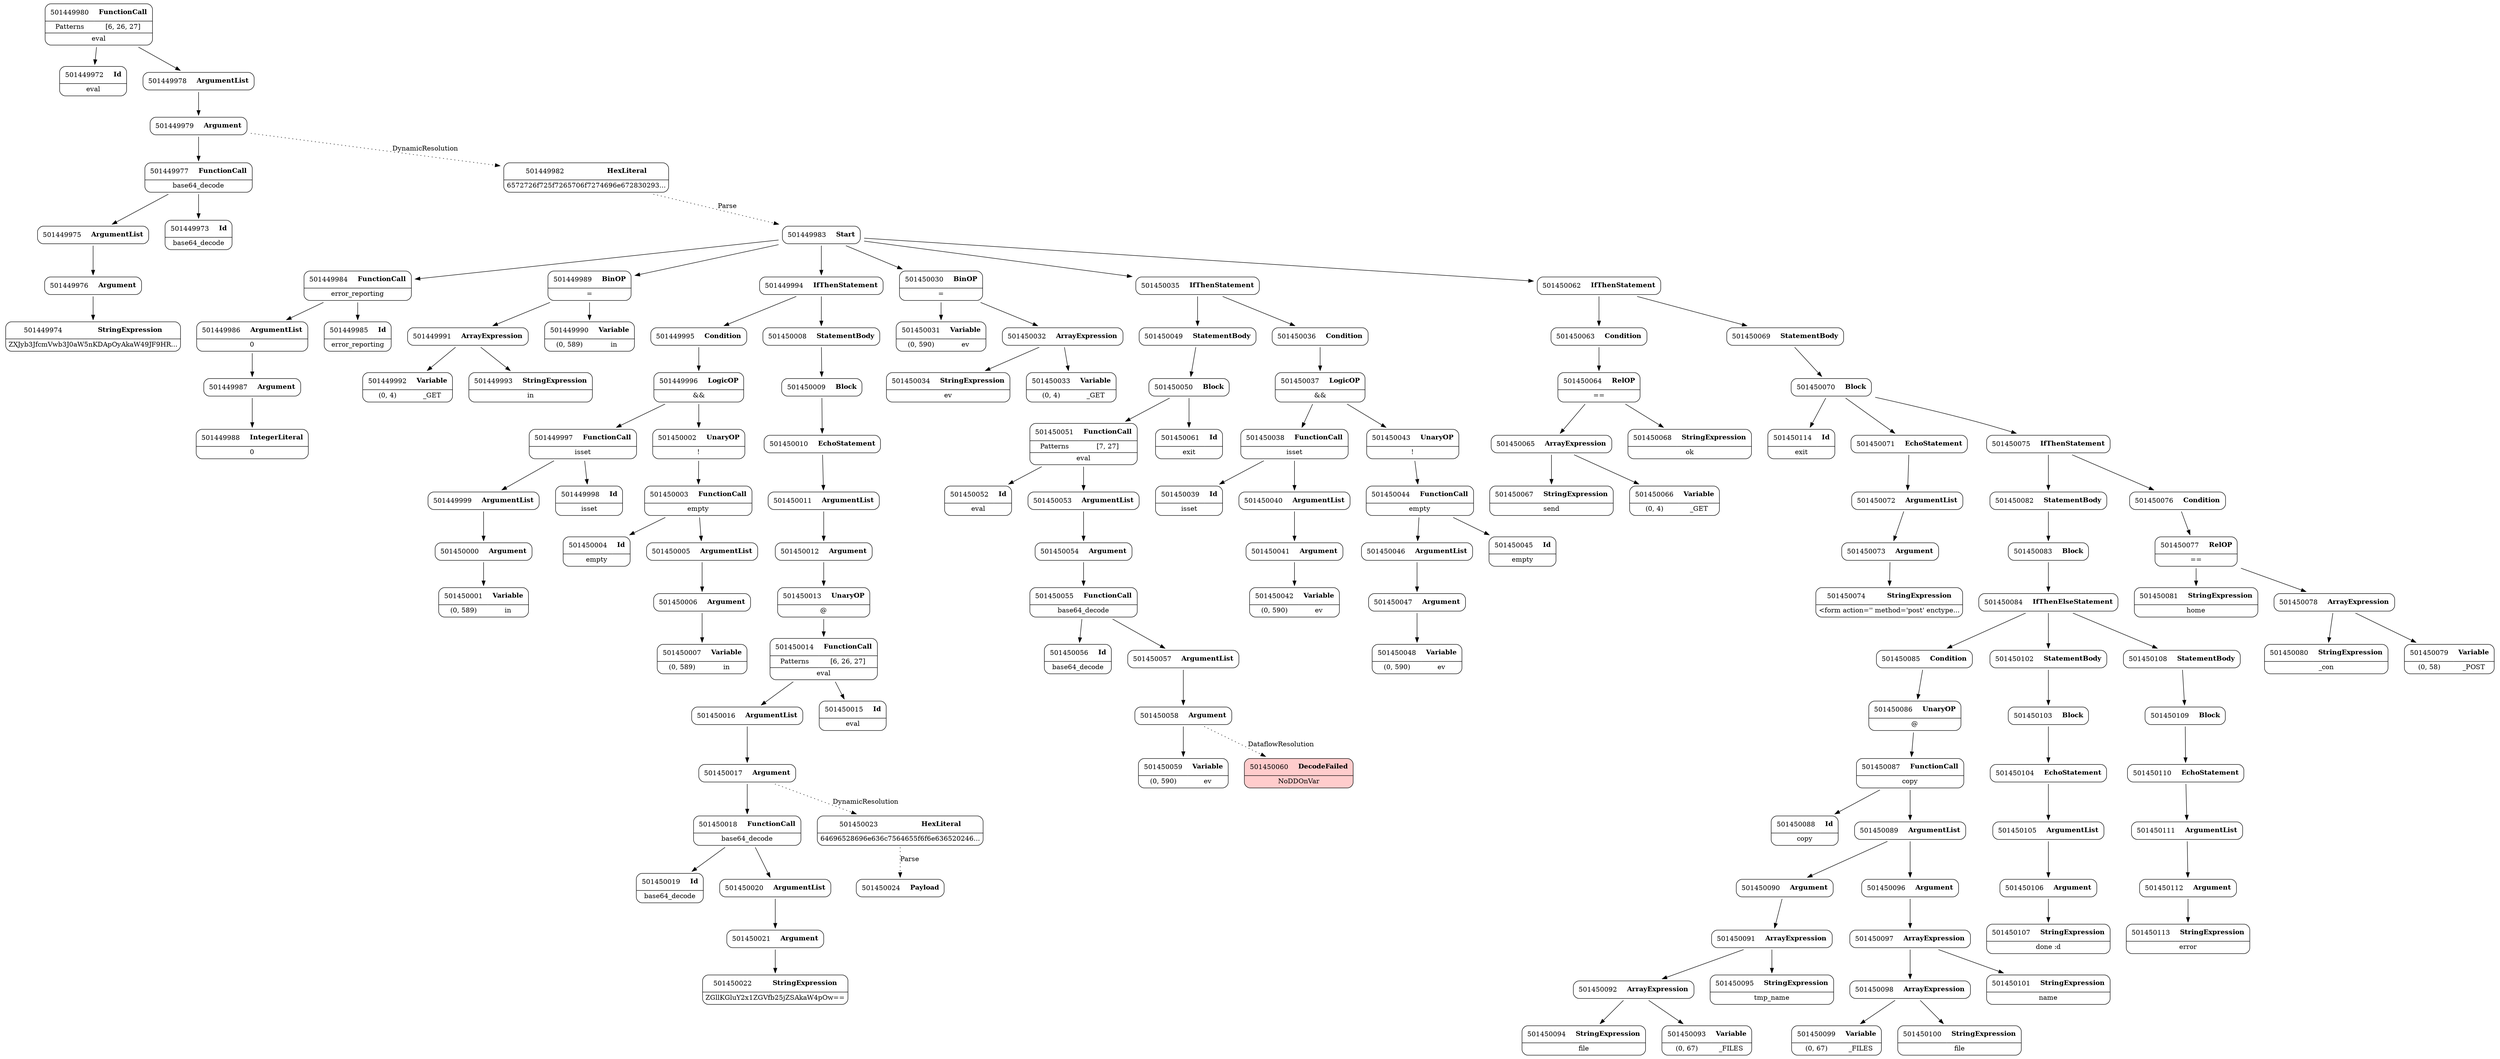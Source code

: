 digraph ast {
node [shape=none];
501449975 [label=<<TABLE border='1' cellspacing='0' cellpadding='10' style='rounded' ><TR><TD border='0'>501449975</TD><TD border='0'><B>ArgumentList</B></TD></TR></TABLE>>];
501449975 -> 501449976 [weight=2];
501449974 [label=<<TABLE border='1' cellspacing='0' cellpadding='10' style='rounded' ><TR><TD border='0'>501449974</TD><TD border='0'><B>StringExpression</B></TD></TR><HR/><TR><TD border='0' cellpadding='5' colspan='2'>ZXJyb3JfcmVwb3J0aW5nKDApOyAkaW49JF9HR...</TD></TR></TABLE>>];
501449973 [label=<<TABLE border='1' cellspacing='0' cellpadding='10' style='rounded' ><TR><TD border='0'>501449973</TD><TD border='0'><B>Id</B></TD></TR><HR/><TR><TD border='0' cellpadding='5' colspan='2'>base64_decode</TD></TR></TABLE>>];
501449972 [label=<<TABLE border='1' cellspacing='0' cellpadding='10' style='rounded' ><TR><TD border='0'>501449972</TD><TD border='0'><B>Id</B></TD></TR><HR/><TR><TD border='0' cellpadding='5' colspan='2'>eval</TD></TR></TABLE>>];
501449979 [label=<<TABLE border='1' cellspacing='0' cellpadding='10' style='rounded' ><TR><TD border='0'>501449979</TD><TD border='0'><B>Argument</B></TD></TR></TABLE>>];
501449979 -> 501449977 [weight=2];
501449979 -> 501449982 [style=dotted,label=DynamicResolution];
501449978 [label=<<TABLE border='1' cellspacing='0' cellpadding='10' style='rounded' ><TR><TD border='0'>501449978</TD><TD border='0'><B>ArgumentList</B></TD></TR></TABLE>>];
501449978 -> 501449979 [weight=2];
501449977 [label=<<TABLE border='1' cellspacing='0' cellpadding='10' style='rounded' ><TR><TD border='0'>501449977</TD><TD border='0'><B>FunctionCall</B></TD></TR><HR/><TR><TD border='0' cellpadding='5' colspan='2'>base64_decode</TD></TR></TABLE>>];
501449977 -> 501449973 [weight=2];
501449977 -> 501449975 [weight=2];
501449976 [label=<<TABLE border='1' cellspacing='0' cellpadding='10' style='rounded' ><TR><TD border='0'>501449976</TD><TD border='0'><B>Argument</B></TD></TR></TABLE>>];
501449976 -> 501449974 [weight=2];
501449983 [label=<<TABLE border='1' cellspacing='0' cellpadding='10' style='rounded' ><TR><TD border='0'>501449983</TD><TD border='0'><B>Start</B></TD></TR></TABLE>>];
501449983 -> 501449984 [weight=2];
501449983 -> 501449989 [weight=2];
501449983 -> 501449994 [weight=2];
501449983 -> 501450030 [weight=2];
501449983 -> 501450035 [weight=2];
501449983 -> 501450062 [weight=2];
501449982 [label=<<TABLE border='1' cellspacing='0' cellpadding='10' style='rounded' ><TR><TD border='0'>501449982</TD><TD border='0'><B>HexLiteral</B></TD></TR><HR/><TR><TD border='0' cellpadding='5' colspan='2'>6572726f725f7265706f7274696e672830293...</TD></TR></TABLE>>];
501449982 -> 501449983 [style=dotted,label=Parse];
501449980 [label=<<TABLE border='1' cellspacing='0' cellpadding='10' style='rounded' ><TR><TD border='0'>501449980</TD><TD border='0'><B>FunctionCall</B></TD></TR><HR/><TR><TD border='0' cellpadding='5'>Patterns</TD><TD border='0' cellpadding='5'>[6, 26, 27]</TD></TR><HR/><TR><TD border='0' cellpadding='5' colspan='2'>eval</TD></TR></TABLE>>];
501449980 -> 501449972 [weight=2];
501449980 -> 501449978 [weight=2];
501450114 [label=<<TABLE border='1' cellspacing='0' cellpadding='10' style='rounded' ><TR><TD border='0'>501450114</TD><TD border='0'><B>Id</B></TD></TR><HR/><TR><TD border='0' cellpadding='5' colspan='2'>exit</TD></TR></TABLE>>];
501450113 [label=<<TABLE border='1' cellspacing='0' cellpadding='10' style='rounded' ><TR><TD border='0'>501450113</TD><TD border='0'><B>StringExpression</B></TD></TR><HR/><TR><TD border='0' cellpadding='5' colspan='2'>error</TD></TR></TABLE>>];
501450112 [label=<<TABLE border='1' cellspacing='0' cellpadding='10' style='rounded' ><TR><TD border='0'>501450112</TD><TD border='0'><B>Argument</B></TD></TR></TABLE>>];
501450112 -> 501450113 [weight=2];
501450083 [label=<<TABLE border='1' cellspacing='0' cellpadding='10' style='rounded' ><TR><TD border='0'>501450083</TD><TD border='0'><B>Block</B></TD></TR></TABLE>>];
501450083 -> 501450084 [weight=2];
501450082 [label=<<TABLE border='1' cellspacing='0' cellpadding='10' style='rounded' ><TR><TD border='0'>501450082</TD><TD border='0'><B>StatementBody</B></TD></TR></TABLE>>];
501450082 -> 501450083 [weight=2];
501450081 [label=<<TABLE border='1' cellspacing='0' cellpadding='10' style='rounded' ><TR><TD border='0'>501450081</TD><TD border='0'><B>StringExpression</B></TD></TR><HR/><TR><TD border='0' cellpadding='5' colspan='2'>home</TD></TR></TABLE>>];
501450080 [label=<<TABLE border='1' cellspacing='0' cellpadding='10' style='rounded' ><TR><TD border='0'>501450080</TD><TD border='0'><B>StringExpression</B></TD></TR><HR/><TR><TD border='0' cellpadding='5' colspan='2'>_con</TD></TR></TABLE>>];
501450087 [label=<<TABLE border='1' cellspacing='0' cellpadding='10' style='rounded' ><TR><TD border='0'>501450087</TD><TD border='0'><B>FunctionCall</B></TD></TR><HR/><TR><TD border='0' cellpadding='5' colspan='2'>copy</TD></TR></TABLE>>];
501450087 -> 501450088 [weight=2];
501450087 -> 501450089 [weight=2];
501450086 [label=<<TABLE border='1' cellspacing='0' cellpadding='10' style='rounded' ><TR><TD border='0'>501450086</TD><TD border='0'><B>UnaryOP</B></TD></TR><HR/><TR><TD border='0' cellpadding='5' colspan='2'>@</TD></TR></TABLE>>];
501450086 -> 501450087 [weight=2];
501450085 [label=<<TABLE border='1' cellspacing='0' cellpadding='10' style='rounded' ><TR><TD border='0'>501450085</TD><TD border='0'><B>Condition</B></TD></TR></TABLE>>];
501450085 -> 501450086 [weight=2];
501450084 [label=<<TABLE border='1' cellspacing='0' cellpadding='10' style='rounded' ><TR><TD border='0'>501450084</TD><TD border='0'><B>IfThenElseStatement</B></TD></TR></TABLE>>];
501450084 -> 501450085 [weight=2];
501450084 -> 501450102 [weight=2];
501450084 -> 501450108 [weight=2];
501450091 [label=<<TABLE border='1' cellspacing='0' cellpadding='10' style='rounded' ><TR><TD border='0'>501450091</TD><TD border='0'><B>ArrayExpression</B></TD></TR></TABLE>>];
501450091 -> 501450092 [weight=2];
501450091 -> 501450095 [weight=2];
501450090 [label=<<TABLE border='1' cellspacing='0' cellpadding='10' style='rounded' ><TR><TD border='0'>501450090</TD><TD border='0'><B>Argument</B></TD></TR></TABLE>>];
501450090 -> 501450091 [weight=2];
501450089 [label=<<TABLE border='1' cellspacing='0' cellpadding='10' style='rounded' ><TR><TD border='0'>501450089</TD><TD border='0'><B>ArgumentList</B></TD></TR></TABLE>>];
501450089 -> 501450090 [weight=2];
501450089 -> 501450096 [weight=2];
501450088 [label=<<TABLE border='1' cellspacing='0' cellpadding='10' style='rounded' ><TR><TD border='0'>501450088</TD><TD border='0'><B>Id</B></TD></TR><HR/><TR><TD border='0' cellpadding='5' colspan='2'>copy</TD></TR></TABLE>>];
501450095 [label=<<TABLE border='1' cellspacing='0' cellpadding='10' style='rounded' ><TR><TD border='0'>501450095</TD><TD border='0'><B>StringExpression</B></TD></TR><HR/><TR><TD border='0' cellpadding='5' colspan='2'>tmp_name</TD></TR></TABLE>>];
501450094 [label=<<TABLE border='1' cellspacing='0' cellpadding='10' style='rounded' ><TR><TD border='0'>501450094</TD><TD border='0'><B>StringExpression</B></TD></TR><HR/><TR><TD border='0' cellpadding='5' colspan='2'>file</TD></TR></TABLE>>];
501450093 [label=<<TABLE border='1' cellspacing='0' cellpadding='10' style='rounded' ><TR><TD border='0'>501450093</TD><TD border='0'><B>Variable</B></TD></TR><HR/><TR><TD border='0' cellpadding='5'>(0, 67)</TD><TD border='0' cellpadding='5'>_FILES</TD></TR></TABLE>>];
501450092 [label=<<TABLE border='1' cellspacing='0' cellpadding='10' style='rounded' ><TR><TD border='0'>501450092</TD><TD border='0'><B>ArrayExpression</B></TD></TR></TABLE>>];
501450092 -> 501450093 [weight=2];
501450092 -> 501450094 [weight=2];
501450099 [label=<<TABLE border='1' cellspacing='0' cellpadding='10' style='rounded' ><TR><TD border='0'>501450099</TD><TD border='0'><B>Variable</B></TD></TR><HR/><TR><TD border='0' cellpadding='5'>(0, 67)</TD><TD border='0' cellpadding='5'>_FILES</TD></TR></TABLE>>];
501450098 [label=<<TABLE border='1' cellspacing='0' cellpadding='10' style='rounded' ><TR><TD border='0'>501450098</TD><TD border='0'><B>ArrayExpression</B></TD></TR></TABLE>>];
501450098 -> 501450099 [weight=2];
501450098 -> 501450100 [weight=2];
501450097 [label=<<TABLE border='1' cellspacing='0' cellpadding='10' style='rounded' ><TR><TD border='0'>501450097</TD><TD border='0'><B>ArrayExpression</B></TD></TR></TABLE>>];
501450097 -> 501450098 [weight=2];
501450097 -> 501450101 [weight=2];
501450096 [label=<<TABLE border='1' cellspacing='0' cellpadding='10' style='rounded' ><TR><TD border='0'>501450096</TD><TD border='0'><B>Argument</B></TD></TR></TABLE>>];
501450096 -> 501450097 [weight=2];
501450103 [label=<<TABLE border='1' cellspacing='0' cellpadding='10' style='rounded' ><TR><TD border='0'>501450103</TD><TD border='0'><B>Block</B></TD></TR></TABLE>>];
501450103 -> 501450104 [weight=2];
501450102 [label=<<TABLE border='1' cellspacing='0' cellpadding='10' style='rounded' ><TR><TD border='0'>501450102</TD><TD border='0'><B>StatementBody</B></TD></TR></TABLE>>];
501450102 -> 501450103 [weight=2];
501450101 [label=<<TABLE border='1' cellspacing='0' cellpadding='10' style='rounded' ><TR><TD border='0'>501450101</TD><TD border='0'><B>StringExpression</B></TD></TR><HR/><TR><TD border='0' cellpadding='5' colspan='2'>name</TD></TR></TABLE>>];
501450100 [label=<<TABLE border='1' cellspacing='0' cellpadding='10' style='rounded' ><TR><TD border='0'>501450100</TD><TD border='0'><B>StringExpression</B></TD></TR><HR/><TR><TD border='0' cellpadding='5' colspan='2'>file</TD></TR></TABLE>>];
501450107 [label=<<TABLE border='1' cellspacing='0' cellpadding='10' style='rounded' ><TR><TD border='0'>501450107</TD><TD border='0'><B>StringExpression</B></TD></TR><HR/><TR><TD border='0' cellpadding='5' colspan='2'>done :d</TD></TR></TABLE>>];
501450106 [label=<<TABLE border='1' cellspacing='0' cellpadding='10' style='rounded' ><TR><TD border='0'>501450106</TD><TD border='0'><B>Argument</B></TD></TR></TABLE>>];
501450106 -> 501450107 [weight=2];
501450105 [label=<<TABLE border='1' cellspacing='0' cellpadding='10' style='rounded' ><TR><TD border='0'>501450105</TD><TD border='0'><B>ArgumentList</B></TD></TR></TABLE>>];
501450105 -> 501450106 [weight=2];
501450104 [label=<<TABLE border='1' cellspacing='0' cellpadding='10' style='rounded' ><TR><TD border='0'>501450104</TD><TD border='0'><B>EchoStatement</B></TD></TR></TABLE>>];
501450104 -> 501450105 [weight=2];
501450111 [label=<<TABLE border='1' cellspacing='0' cellpadding='10' style='rounded' ><TR><TD border='0'>501450111</TD><TD border='0'><B>ArgumentList</B></TD></TR></TABLE>>];
501450111 -> 501450112 [weight=2];
501450110 [label=<<TABLE border='1' cellspacing='0' cellpadding='10' style='rounded' ><TR><TD border='0'>501450110</TD><TD border='0'><B>EchoStatement</B></TD></TR></TABLE>>];
501450110 -> 501450111 [weight=2];
501450109 [label=<<TABLE border='1' cellspacing='0' cellpadding='10' style='rounded' ><TR><TD border='0'>501450109</TD><TD border='0'><B>Block</B></TD></TR></TABLE>>];
501450109 -> 501450110 [weight=2];
501450108 [label=<<TABLE border='1' cellspacing='0' cellpadding='10' style='rounded' ><TR><TD border='0'>501450108</TD><TD border='0'><B>StatementBody</B></TD></TR></TABLE>>];
501450108 -> 501450109 [weight=2];
501450051 [label=<<TABLE border='1' cellspacing='0' cellpadding='10' style='rounded' ><TR><TD border='0'>501450051</TD><TD border='0'><B>FunctionCall</B></TD></TR><HR/><TR><TD border='0' cellpadding='5'>Patterns</TD><TD border='0' cellpadding='5'>[7, 27]</TD></TR><HR/><TR><TD border='0' cellpadding='5' colspan='2'>eval</TD></TR></TABLE>>];
501450051 -> 501450052 [weight=2];
501450051 -> 501450053 [weight=2];
501450050 [label=<<TABLE border='1' cellspacing='0' cellpadding='10' style='rounded' ><TR><TD border='0'>501450050</TD><TD border='0'><B>Block</B></TD></TR></TABLE>>];
501450050 -> 501450051 [weight=2];
501450050 -> 501450061 [weight=2];
501450049 [label=<<TABLE border='1' cellspacing='0' cellpadding='10' style='rounded' ><TR><TD border='0'>501450049</TD><TD border='0'><B>StatementBody</B></TD></TR></TABLE>>];
501450049 -> 501450050 [weight=2];
501450048 [label=<<TABLE border='1' cellspacing='0' cellpadding='10' style='rounded' ><TR><TD border='0'>501450048</TD><TD border='0'><B>Variable</B></TD></TR><HR/><TR><TD border='0' cellpadding='5'>(0, 590)</TD><TD border='0' cellpadding='5'>ev</TD></TR></TABLE>>];
501450055 [label=<<TABLE border='1' cellspacing='0' cellpadding='10' style='rounded' ><TR><TD border='0'>501450055</TD><TD border='0'><B>FunctionCall</B></TD></TR><HR/><TR><TD border='0' cellpadding='5' colspan='2'>base64_decode</TD></TR></TABLE>>];
501450055 -> 501450056 [weight=2];
501450055 -> 501450057 [weight=2];
501450054 [label=<<TABLE border='1' cellspacing='0' cellpadding='10' style='rounded' ><TR><TD border='0'>501450054</TD><TD border='0'><B>Argument</B></TD></TR></TABLE>>];
501450054 -> 501450055 [weight=2];
501450053 [label=<<TABLE border='1' cellspacing='0' cellpadding='10' style='rounded' ><TR><TD border='0'>501450053</TD><TD border='0'><B>ArgumentList</B></TD></TR></TABLE>>];
501450053 -> 501450054 [weight=2];
501450052 [label=<<TABLE border='1' cellspacing='0' cellpadding='10' style='rounded' ><TR><TD border='0'>501450052</TD><TD border='0'><B>Id</B></TD></TR><HR/><TR><TD border='0' cellpadding='5' colspan='2'>eval</TD></TR></TABLE>>];
501450059 [label=<<TABLE border='1' cellspacing='0' cellpadding='10' style='rounded' ><TR><TD border='0'>501450059</TD><TD border='0'><B>Variable</B></TD></TR><HR/><TR><TD border='0' cellpadding='5'>(0, 590)</TD><TD border='0' cellpadding='5'>ev</TD></TR></TABLE>>];
501450058 [label=<<TABLE border='1' cellspacing='0' cellpadding='10' style='rounded' ><TR><TD border='0'>501450058</TD><TD border='0'><B>Argument</B></TD></TR></TABLE>>];
501450058 -> 501450059 [weight=2];
501450058 -> 501450060 [style=dotted,label=DataflowResolution];
501450057 [label=<<TABLE border='1' cellspacing='0' cellpadding='10' style='rounded' ><TR><TD border='0'>501450057</TD><TD border='0'><B>ArgumentList</B></TD></TR></TABLE>>];
501450057 -> 501450058 [weight=2];
501450056 [label=<<TABLE border='1' cellspacing='0' cellpadding='10' style='rounded' ><TR><TD border='0'>501450056</TD><TD border='0'><B>Id</B></TD></TR><HR/><TR><TD border='0' cellpadding='5' colspan='2'>base64_decode</TD></TR></TABLE>>];
501450063 [label=<<TABLE border='1' cellspacing='0' cellpadding='10' style='rounded' ><TR><TD border='0'>501450063</TD><TD border='0'><B>Condition</B></TD></TR></TABLE>>];
501450063 -> 501450064 [weight=2];
501450062 [label=<<TABLE border='1' cellspacing='0' cellpadding='10' style='rounded' ><TR><TD border='0'>501450062</TD><TD border='0'><B>IfThenStatement</B></TD></TR></TABLE>>];
501450062 -> 501450063 [weight=2];
501450062 -> 501450069 [weight=2];
501450061 [label=<<TABLE border='1' cellspacing='0' cellpadding='10' style='rounded' ><TR><TD border='0'>501450061</TD><TD border='0'><B>Id</B></TD></TR><HR/><TR><TD border='0' cellpadding='5' colspan='2'>exit</TD></TR></TABLE>>];
501450060 [label=<<TABLE border='1' cellspacing='0' cellpadding='10' style='rounded' bgcolor='#FFCCCC' ><TR><TD border='0'>501450060</TD><TD border='0'><B>DecodeFailed</B></TD></TR><HR/><TR><TD border='0' cellpadding='5' colspan='2'>NoDDOnVar</TD></TR></TABLE>>];
501450067 [label=<<TABLE border='1' cellspacing='0' cellpadding='10' style='rounded' ><TR><TD border='0'>501450067</TD><TD border='0'><B>StringExpression</B></TD></TR><HR/><TR><TD border='0' cellpadding='5' colspan='2'>send</TD></TR></TABLE>>];
501450066 [label=<<TABLE border='1' cellspacing='0' cellpadding='10' style='rounded' ><TR><TD border='0'>501450066</TD><TD border='0'><B>Variable</B></TD></TR><HR/><TR><TD border='0' cellpadding='5'>(0, 4)</TD><TD border='0' cellpadding='5'>_GET</TD></TR></TABLE>>];
501450065 [label=<<TABLE border='1' cellspacing='0' cellpadding='10' style='rounded' ><TR><TD border='0'>501450065</TD><TD border='0'><B>ArrayExpression</B></TD></TR></TABLE>>];
501450065 -> 501450066 [weight=2];
501450065 -> 501450067 [weight=2];
501450064 [label=<<TABLE border='1' cellspacing='0' cellpadding='10' style='rounded' ><TR><TD border='0'>501450064</TD><TD border='0'><B>RelOP</B></TD></TR><HR/><TR><TD border='0' cellpadding='5' colspan='2'>==</TD></TR></TABLE>>];
501450064 -> 501450065 [weight=2];
501450064 -> 501450068 [weight=2];
501450071 [label=<<TABLE border='1' cellspacing='0' cellpadding='10' style='rounded' ><TR><TD border='0'>501450071</TD><TD border='0'><B>EchoStatement</B></TD></TR></TABLE>>];
501450071 -> 501450072 [weight=2];
501450070 [label=<<TABLE border='1' cellspacing='0' cellpadding='10' style='rounded' ><TR><TD border='0'>501450070</TD><TD border='0'><B>Block</B></TD></TR></TABLE>>];
501450070 -> 501450071 [weight=2];
501450070 -> 501450075 [weight=2];
501450070 -> 501450114 [weight=2];
501450069 [label=<<TABLE border='1' cellspacing='0' cellpadding='10' style='rounded' ><TR><TD border='0'>501450069</TD><TD border='0'><B>StatementBody</B></TD></TR></TABLE>>];
501450069 -> 501450070 [weight=2];
501450068 [label=<<TABLE border='1' cellspacing='0' cellpadding='10' style='rounded' ><TR><TD border='0'>501450068</TD><TD border='0'><B>StringExpression</B></TD></TR><HR/><TR><TD border='0' cellpadding='5' colspan='2'>ok</TD></TR></TABLE>>];
501450075 [label=<<TABLE border='1' cellspacing='0' cellpadding='10' style='rounded' ><TR><TD border='0'>501450075</TD><TD border='0'><B>IfThenStatement</B></TD></TR></TABLE>>];
501450075 -> 501450076 [weight=2];
501450075 -> 501450082 [weight=2];
501450074 [label=<<TABLE border='1' cellspacing='0' cellpadding='10' style='rounded' ><TR><TD border='0'>501450074</TD><TD border='0'><B>StringExpression</B></TD></TR><HR/><TR><TD border='0' cellpadding='5' colspan='2'>&lt;form action='' method='post' enctype...</TD></TR></TABLE>>];
501450073 [label=<<TABLE border='1' cellspacing='0' cellpadding='10' style='rounded' ><TR><TD border='0'>501450073</TD><TD border='0'><B>Argument</B></TD></TR></TABLE>>];
501450073 -> 501450074 [weight=2];
501450072 [label=<<TABLE border='1' cellspacing='0' cellpadding='10' style='rounded' ><TR><TD border='0'>501450072</TD><TD border='0'><B>ArgumentList</B></TD></TR></TABLE>>];
501450072 -> 501450073 [weight=2];
501450079 [label=<<TABLE border='1' cellspacing='0' cellpadding='10' style='rounded' ><TR><TD border='0'>501450079</TD><TD border='0'><B>Variable</B></TD></TR><HR/><TR><TD border='0' cellpadding='5'>(0, 58)</TD><TD border='0' cellpadding='5'>_POST</TD></TR></TABLE>>];
501450078 [label=<<TABLE border='1' cellspacing='0' cellpadding='10' style='rounded' ><TR><TD border='0'>501450078</TD><TD border='0'><B>ArrayExpression</B></TD></TR></TABLE>>];
501450078 -> 501450079 [weight=2];
501450078 -> 501450080 [weight=2];
501450077 [label=<<TABLE border='1' cellspacing='0' cellpadding='10' style='rounded' ><TR><TD border='0'>501450077</TD><TD border='0'><B>RelOP</B></TD></TR><HR/><TR><TD border='0' cellpadding='5' colspan='2'>==</TD></TR></TABLE>>];
501450077 -> 501450078 [weight=2];
501450077 -> 501450081 [weight=2];
501450076 [label=<<TABLE border='1' cellspacing='0' cellpadding='10' style='rounded' ><TR><TD border='0'>501450076</TD><TD border='0'><B>Condition</B></TD></TR></TABLE>>];
501450076 -> 501450077 [weight=2];
501450019 [label=<<TABLE border='1' cellspacing='0' cellpadding='10' style='rounded' ><TR><TD border='0'>501450019</TD><TD border='0'><B>Id</B></TD></TR><HR/><TR><TD border='0' cellpadding='5' colspan='2'>base64_decode</TD></TR></TABLE>>];
501450018 [label=<<TABLE border='1' cellspacing='0' cellpadding='10' style='rounded' ><TR><TD border='0'>501450018</TD><TD border='0'><B>FunctionCall</B></TD></TR><HR/><TR><TD border='0' cellpadding='5' colspan='2'>base64_decode</TD></TR></TABLE>>];
501450018 -> 501450019 [weight=2];
501450018 -> 501450020 [weight=2];
501450017 [label=<<TABLE border='1' cellspacing='0' cellpadding='10' style='rounded' ><TR><TD border='0'>501450017</TD><TD border='0'><B>Argument</B></TD></TR></TABLE>>];
501450017 -> 501450018 [weight=2];
501450017 -> 501450023 [style=dotted,label=DynamicResolution];
501450016 [label=<<TABLE border='1' cellspacing='0' cellpadding='10' style='rounded' ><TR><TD border='0'>501450016</TD><TD border='0'><B>ArgumentList</B></TD></TR></TABLE>>];
501450016 -> 501450017 [weight=2];
501450023 [label=<<TABLE border='1' cellspacing='0' cellpadding='10' style='rounded' ><TR><TD border='0'>501450023</TD><TD border='0'><B>HexLiteral</B></TD></TR><HR/><TR><TD border='0' cellpadding='5' colspan='2'>64696528696e636c7564655f6f6e636520246...</TD></TR></TABLE>>];
501450023 -> 501450024 [style=dotted,label=Parse];
501450022 [label=<<TABLE border='1' cellspacing='0' cellpadding='10' style='rounded' ><TR><TD border='0'>501450022</TD><TD border='0'><B>StringExpression</B></TD></TR><HR/><TR><TD border='0' cellpadding='5' colspan='2'>ZGllKGluY2x1ZGVfb25jZSAkaW4pOw==</TD></TR></TABLE>>];
501450021 [label=<<TABLE border='1' cellspacing='0' cellpadding='10' style='rounded' ><TR><TD border='0'>501450021</TD><TD border='0'><B>Argument</B></TD></TR></TABLE>>];
501450021 -> 501450022 [weight=2];
501450020 [label=<<TABLE border='1' cellspacing='0' cellpadding='10' style='rounded' ><TR><TD border='0'>501450020</TD><TD border='0'><B>ArgumentList</B></TD></TR></TABLE>>];
501450020 -> 501450021 [weight=2];
501450024 [label=<<TABLE border='1' cellspacing='0' cellpadding='10' style='rounded' ><TR><TD border='0'>501450024</TD><TD border='0'><B>Payload</B></TD></TR></TABLE>>];
501450031 [label=<<TABLE border='1' cellspacing='0' cellpadding='10' style='rounded' ><TR><TD border='0'>501450031</TD><TD border='0'><B>Variable</B></TD></TR><HR/><TR><TD border='0' cellpadding='5'>(0, 590)</TD><TD border='0' cellpadding='5'>ev</TD></TR></TABLE>>];
501450030 [label=<<TABLE border='1' cellspacing='0' cellpadding='10' style='rounded' ><TR><TD border='0'>501450030</TD><TD border='0'><B>BinOP</B></TD></TR><HR/><TR><TD border='0' cellpadding='5' colspan='2'>=</TD></TR></TABLE>>];
501450030 -> 501450031 [weight=2];
501450030 -> 501450032 [weight=2];
501450035 [label=<<TABLE border='1' cellspacing='0' cellpadding='10' style='rounded' ><TR><TD border='0'>501450035</TD><TD border='0'><B>IfThenStatement</B></TD></TR></TABLE>>];
501450035 -> 501450036 [weight=2];
501450035 -> 501450049 [weight=2];
501450034 [label=<<TABLE border='1' cellspacing='0' cellpadding='10' style='rounded' ><TR><TD border='0'>501450034</TD><TD border='0'><B>StringExpression</B></TD></TR><HR/><TR><TD border='0' cellpadding='5' colspan='2'>ev</TD></TR></TABLE>>];
501450033 [label=<<TABLE border='1' cellspacing='0' cellpadding='10' style='rounded' ><TR><TD border='0'>501450033</TD><TD border='0'><B>Variable</B></TD></TR><HR/><TR><TD border='0' cellpadding='5'>(0, 4)</TD><TD border='0' cellpadding='5'>_GET</TD></TR></TABLE>>];
501450032 [label=<<TABLE border='1' cellspacing='0' cellpadding='10' style='rounded' ><TR><TD border='0'>501450032</TD><TD border='0'><B>ArrayExpression</B></TD></TR></TABLE>>];
501450032 -> 501450033 [weight=2];
501450032 -> 501450034 [weight=2];
501450039 [label=<<TABLE border='1' cellspacing='0' cellpadding='10' style='rounded' ><TR><TD border='0'>501450039</TD><TD border='0'><B>Id</B></TD></TR><HR/><TR><TD border='0' cellpadding='5' colspan='2'>isset</TD></TR></TABLE>>];
501450038 [label=<<TABLE border='1' cellspacing='0' cellpadding='10' style='rounded' ><TR><TD border='0'>501450038</TD><TD border='0'><B>FunctionCall</B></TD></TR><HR/><TR><TD border='0' cellpadding='5' colspan='2'>isset</TD></TR></TABLE>>];
501450038 -> 501450039 [weight=2];
501450038 -> 501450040 [weight=2];
501450037 [label=<<TABLE border='1' cellspacing='0' cellpadding='10' style='rounded' ><TR><TD border='0'>501450037</TD><TD border='0'><B>LogicOP</B></TD></TR><HR/><TR><TD border='0' cellpadding='5' colspan='2'>&amp;&amp;</TD></TR></TABLE>>];
501450037 -> 501450038 [weight=2];
501450037 -> 501450043 [weight=2];
501450036 [label=<<TABLE border='1' cellspacing='0' cellpadding='10' style='rounded' ><TR><TD border='0'>501450036</TD><TD border='0'><B>Condition</B></TD></TR></TABLE>>];
501450036 -> 501450037 [weight=2];
501450043 [label=<<TABLE border='1' cellspacing='0' cellpadding='10' style='rounded' ><TR><TD border='0'>501450043</TD><TD border='0'><B>UnaryOP</B></TD></TR><HR/><TR><TD border='0' cellpadding='5' colspan='2'>!</TD></TR></TABLE>>];
501450043 -> 501450044 [weight=2];
501450042 [label=<<TABLE border='1' cellspacing='0' cellpadding='10' style='rounded' ><TR><TD border='0'>501450042</TD><TD border='0'><B>Variable</B></TD></TR><HR/><TR><TD border='0' cellpadding='5'>(0, 590)</TD><TD border='0' cellpadding='5'>ev</TD></TR></TABLE>>];
501450041 [label=<<TABLE border='1' cellspacing='0' cellpadding='10' style='rounded' ><TR><TD border='0'>501450041</TD><TD border='0'><B>Argument</B></TD></TR></TABLE>>];
501450041 -> 501450042 [weight=2];
501450040 [label=<<TABLE border='1' cellspacing='0' cellpadding='10' style='rounded' ><TR><TD border='0'>501450040</TD><TD border='0'><B>ArgumentList</B></TD></TR></TABLE>>];
501450040 -> 501450041 [weight=2];
501450047 [label=<<TABLE border='1' cellspacing='0' cellpadding='10' style='rounded' ><TR><TD border='0'>501450047</TD><TD border='0'><B>Argument</B></TD></TR></TABLE>>];
501450047 -> 501450048 [weight=2];
501450046 [label=<<TABLE border='1' cellspacing='0' cellpadding='10' style='rounded' ><TR><TD border='0'>501450046</TD><TD border='0'><B>ArgumentList</B></TD></TR></TABLE>>];
501450046 -> 501450047 [weight=2];
501450045 [label=<<TABLE border='1' cellspacing='0' cellpadding='10' style='rounded' ><TR><TD border='0'>501450045</TD><TD border='0'><B>Id</B></TD></TR><HR/><TR><TD border='0' cellpadding='5' colspan='2'>empty</TD></TR></TABLE>>];
501450044 [label=<<TABLE border='1' cellspacing='0' cellpadding='10' style='rounded' ><TR><TD border='0'>501450044</TD><TD border='0'><B>FunctionCall</B></TD></TR><HR/><TR><TD border='0' cellpadding='5' colspan='2'>empty</TD></TR></TABLE>>];
501450044 -> 501450045 [weight=2];
501450044 -> 501450046 [weight=2];
501449987 [label=<<TABLE border='1' cellspacing='0' cellpadding='10' style='rounded' ><TR><TD border='0'>501449987</TD><TD border='0'><B>Argument</B></TD></TR></TABLE>>];
501449987 -> 501449988 [weight=2];
501449986 [label=<<TABLE border='1' cellspacing='0' cellpadding='10' style='rounded' ><TR><TD border='0'>501449986</TD><TD border='0'><B>ArgumentList</B></TD></TR><HR/><TR><TD border='0' cellpadding='5' colspan='2'>0</TD></TR></TABLE>>];
501449986 -> 501449987 [weight=2];
501449985 [label=<<TABLE border='1' cellspacing='0' cellpadding='10' style='rounded' ><TR><TD border='0'>501449985</TD><TD border='0'><B>Id</B></TD></TR><HR/><TR><TD border='0' cellpadding='5' colspan='2'>error_reporting</TD></TR></TABLE>>];
501449984 [label=<<TABLE border='1' cellspacing='0' cellpadding='10' style='rounded' ><TR><TD border='0'>501449984</TD><TD border='0'><B>FunctionCall</B></TD></TR><HR/><TR><TD border='0' cellpadding='5' colspan='2'>error_reporting</TD></TR></TABLE>>];
501449984 -> 501449985 [weight=2];
501449984 -> 501449986 [weight=2];
501449991 [label=<<TABLE border='1' cellspacing='0' cellpadding='10' style='rounded' ><TR><TD border='0'>501449991</TD><TD border='0'><B>ArrayExpression</B></TD></TR></TABLE>>];
501449991 -> 501449992 [weight=2];
501449991 -> 501449993 [weight=2];
501449990 [label=<<TABLE border='1' cellspacing='0' cellpadding='10' style='rounded' ><TR><TD border='0'>501449990</TD><TD border='0'><B>Variable</B></TD></TR><HR/><TR><TD border='0' cellpadding='5'>(0, 589)</TD><TD border='0' cellpadding='5'>in</TD></TR></TABLE>>];
501449989 [label=<<TABLE border='1' cellspacing='0' cellpadding='10' style='rounded' ><TR><TD border='0'>501449989</TD><TD border='0'><B>BinOP</B></TD></TR><HR/><TR><TD border='0' cellpadding='5' colspan='2'>=</TD></TR></TABLE>>];
501449989 -> 501449990 [weight=2];
501449989 -> 501449991 [weight=2];
501449988 [label=<<TABLE border='1' cellspacing='0' cellpadding='10' style='rounded' ><TR><TD border='0'>501449988</TD><TD border='0'><B>IntegerLiteral</B></TD></TR><HR/><TR><TD border='0' cellpadding='5' colspan='2'>0</TD></TR></TABLE>>];
501449995 [label=<<TABLE border='1' cellspacing='0' cellpadding='10' style='rounded' ><TR><TD border='0'>501449995</TD><TD border='0'><B>Condition</B></TD></TR></TABLE>>];
501449995 -> 501449996 [weight=2];
501449994 [label=<<TABLE border='1' cellspacing='0' cellpadding='10' style='rounded' ><TR><TD border='0'>501449994</TD><TD border='0'><B>IfThenStatement</B></TD></TR></TABLE>>];
501449994 -> 501449995 [weight=2];
501449994 -> 501450008 [weight=2];
501449993 [label=<<TABLE border='1' cellspacing='0' cellpadding='10' style='rounded' ><TR><TD border='0'>501449993</TD><TD border='0'><B>StringExpression</B></TD></TR><HR/><TR><TD border='0' cellpadding='5' colspan='2'>in</TD></TR></TABLE>>];
501449992 [label=<<TABLE border='1' cellspacing='0' cellpadding='10' style='rounded' ><TR><TD border='0'>501449992</TD><TD border='0'><B>Variable</B></TD></TR><HR/><TR><TD border='0' cellpadding='5'>(0, 4)</TD><TD border='0' cellpadding='5'>_GET</TD></TR></TABLE>>];
501449999 [label=<<TABLE border='1' cellspacing='0' cellpadding='10' style='rounded' ><TR><TD border='0'>501449999</TD><TD border='0'><B>ArgumentList</B></TD></TR></TABLE>>];
501449999 -> 501450000 [weight=2];
501449998 [label=<<TABLE border='1' cellspacing='0' cellpadding='10' style='rounded' ><TR><TD border='0'>501449998</TD><TD border='0'><B>Id</B></TD></TR><HR/><TR><TD border='0' cellpadding='5' colspan='2'>isset</TD></TR></TABLE>>];
501449997 [label=<<TABLE border='1' cellspacing='0' cellpadding='10' style='rounded' ><TR><TD border='0'>501449997</TD><TD border='0'><B>FunctionCall</B></TD></TR><HR/><TR><TD border='0' cellpadding='5' colspan='2'>isset</TD></TR></TABLE>>];
501449997 -> 501449998 [weight=2];
501449997 -> 501449999 [weight=2];
501449996 [label=<<TABLE border='1' cellspacing='0' cellpadding='10' style='rounded' ><TR><TD border='0'>501449996</TD><TD border='0'><B>LogicOP</B></TD></TR><HR/><TR><TD border='0' cellpadding='5' colspan='2'>&amp;&amp;</TD></TR></TABLE>>];
501449996 -> 501449997 [weight=2];
501449996 -> 501450002 [weight=2];
501450003 [label=<<TABLE border='1' cellspacing='0' cellpadding='10' style='rounded' ><TR><TD border='0'>501450003</TD><TD border='0'><B>FunctionCall</B></TD></TR><HR/><TR><TD border='0' cellpadding='5' colspan='2'>empty</TD></TR></TABLE>>];
501450003 -> 501450004 [weight=2];
501450003 -> 501450005 [weight=2];
501450002 [label=<<TABLE border='1' cellspacing='0' cellpadding='10' style='rounded' ><TR><TD border='0'>501450002</TD><TD border='0'><B>UnaryOP</B></TD></TR><HR/><TR><TD border='0' cellpadding='5' colspan='2'>!</TD></TR></TABLE>>];
501450002 -> 501450003 [weight=2];
501450001 [label=<<TABLE border='1' cellspacing='0' cellpadding='10' style='rounded' ><TR><TD border='0'>501450001</TD><TD border='0'><B>Variable</B></TD></TR><HR/><TR><TD border='0' cellpadding='5'>(0, 589)</TD><TD border='0' cellpadding='5'>in</TD></TR></TABLE>>];
501450000 [label=<<TABLE border='1' cellspacing='0' cellpadding='10' style='rounded' ><TR><TD border='0'>501450000</TD><TD border='0'><B>Argument</B></TD></TR></TABLE>>];
501450000 -> 501450001 [weight=2];
501450007 [label=<<TABLE border='1' cellspacing='0' cellpadding='10' style='rounded' ><TR><TD border='0'>501450007</TD><TD border='0'><B>Variable</B></TD></TR><HR/><TR><TD border='0' cellpadding='5'>(0, 589)</TD><TD border='0' cellpadding='5'>in</TD></TR></TABLE>>];
501450006 [label=<<TABLE border='1' cellspacing='0' cellpadding='10' style='rounded' ><TR><TD border='0'>501450006</TD><TD border='0'><B>Argument</B></TD></TR></TABLE>>];
501450006 -> 501450007 [weight=2];
501450005 [label=<<TABLE border='1' cellspacing='0' cellpadding='10' style='rounded' ><TR><TD border='0'>501450005</TD><TD border='0'><B>ArgumentList</B></TD></TR></TABLE>>];
501450005 -> 501450006 [weight=2];
501450004 [label=<<TABLE border='1' cellspacing='0' cellpadding='10' style='rounded' ><TR><TD border='0'>501450004</TD><TD border='0'><B>Id</B></TD></TR><HR/><TR><TD border='0' cellpadding='5' colspan='2'>empty</TD></TR></TABLE>>];
501450011 [label=<<TABLE border='1' cellspacing='0' cellpadding='10' style='rounded' ><TR><TD border='0'>501450011</TD><TD border='0'><B>ArgumentList</B></TD></TR></TABLE>>];
501450011 -> 501450012 [weight=2];
501450010 [label=<<TABLE border='1' cellspacing='0' cellpadding='10' style='rounded' ><TR><TD border='0'>501450010</TD><TD border='0'><B>EchoStatement</B></TD></TR></TABLE>>];
501450010 -> 501450011 [weight=2];
501450009 [label=<<TABLE border='1' cellspacing='0' cellpadding='10' style='rounded' ><TR><TD border='0'>501450009</TD><TD border='0'><B>Block</B></TD></TR></TABLE>>];
501450009 -> 501450010 [weight=2];
501450008 [label=<<TABLE border='1' cellspacing='0' cellpadding='10' style='rounded' ><TR><TD border='0'>501450008</TD><TD border='0'><B>StatementBody</B></TD></TR></TABLE>>];
501450008 -> 501450009 [weight=2];
501450015 [label=<<TABLE border='1' cellspacing='0' cellpadding='10' style='rounded' ><TR><TD border='0'>501450015</TD><TD border='0'><B>Id</B></TD></TR><HR/><TR><TD border='0' cellpadding='5' colspan='2'>eval</TD></TR></TABLE>>];
501450014 [label=<<TABLE border='1' cellspacing='0' cellpadding='10' style='rounded' ><TR><TD border='0'>501450014</TD><TD border='0'><B>FunctionCall</B></TD></TR><HR/><TR><TD border='0' cellpadding='5'>Patterns</TD><TD border='0' cellpadding='5'>[6, 26, 27]</TD></TR><HR/><TR><TD border='0' cellpadding='5' colspan='2'>eval</TD></TR></TABLE>>];
501450014 -> 501450015 [weight=2];
501450014 -> 501450016 [weight=2];
501450013 [label=<<TABLE border='1' cellspacing='0' cellpadding='10' style='rounded' ><TR><TD border='0'>501450013</TD><TD border='0'><B>UnaryOP</B></TD></TR><HR/><TR><TD border='0' cellpadding='5' colspan='2'>@</TD></TR></TABLE>>];
501450013 -> 501450014 [weight=2];
501450012 [label=<<TABLE border='1' cellspacing='0' cellpadding='10' style='rounded' ><TR><TD border='0'>501450012</TD><TD border='0'><B>Argument</B></TD></TR></TABLE>>];
501450012 -> 501450013 [weight=2];
}
